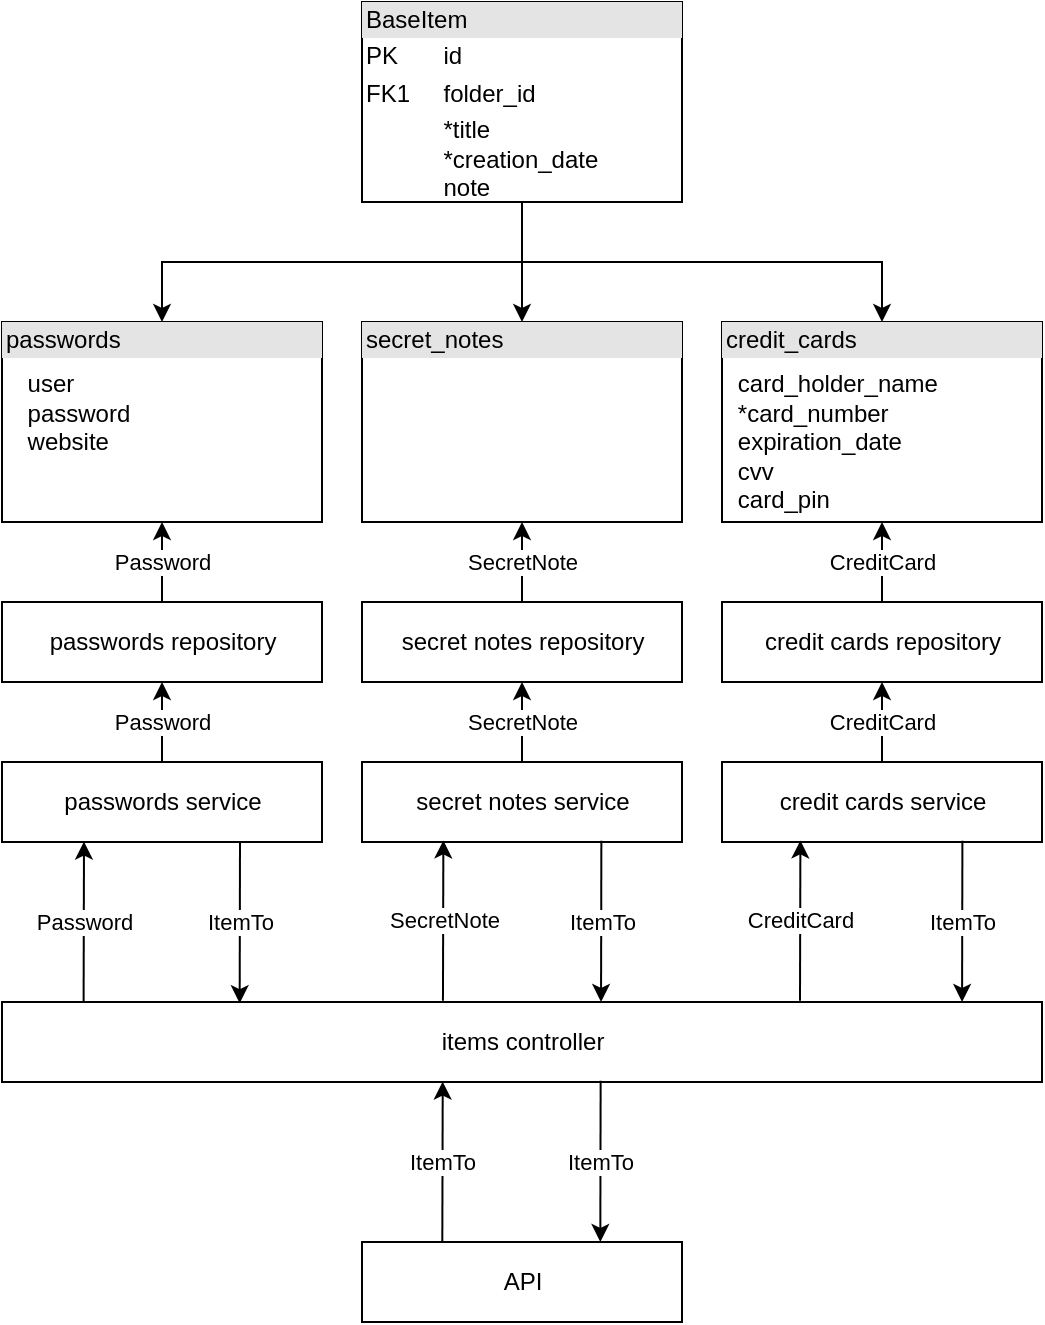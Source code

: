 <mxfile version="13.4.5" type="device"><diagram id="fDwRLxwS-jpXmdk56MHw" name="Page-1"><mxGraphModel dx="621" dy="1556" grid="1" gridSize="10" guides="1" tooltips="1" connect="1" arrows="1" fold="1" page="1" pageScale="1" pageWidth="850" pageHeight="1100" math="0" shadow="0"><root><mxCell id="0"/><mxCell id="1" parent="0"/><mxCell id="4MHLkdSHyroiTgNlJOFb-2" value="&lt;div style=&quot;box-sizing: border-box ; width: 100% ; background: #e4e4e4 ; padding: 2px&quot;&gt;passwords&lt;/div&gt;&lt;table style=&quot;width: 100% ; font-size: 1em&quot; cellpadding=&quot;2&quot; cellspacing=&quot;0&quot;&gt;&lt;tbody&gt;&lt;tr&gt;&lt;td&gt;&lt;/td&gt;&lt;td&gt;&lt;/td&gt;&lt;/tr&gt;&lt;tr&gt;&lt;td&gt;&lt;/td&gt;&lt;td&gt;user&lt;br&gt;password&lt;br&gt;website&lt;br&gt;&lt;/td&gt;&lt;/tr&gt;&lt;/tbody&gt;&lt;/table&gt;" style="verticalAlign=top;align=left;overflow=fill;html=1;" vertex="1" parent="1"><mxGeometry x="60" y="140" width="160" height="100" as="geometry"/></mxCell><mxCell id="4MHLkdSHyroiTgNlJOFb-3" value="&lt;div style=&quot;box-sizing: border-box ; width: 100% ; background: #e4e4e4 ; padding: 2px&quot;&gt;secret_notes&lt;/div&gt;" style="verticalAlign=top;align=left;overflow=fill;html=1;" vertex="1" parent="1"><mxGeometry x="240" y="140" width="160" height="100" as="geometry"/></mxCell><mxCell id="4MHLkdSHyroiTgNlJOFb-4" value="&lt;div style=&quot;box-sizing: border-box ; width: 100% ; background: #e4e4e4 ; padding: 2px&quot;&gt;credit_cards&lt;/div&gt;&lt;table style=&quot;width: 100% ; font-size: 1em&quot; cellpadding=&quot;2&quot; cellspacing=&quot;0&quot;&gt;&lt;tbody&gt;&lt;tr&gt;&lt;td&gt;&lt;/td&gt;&lt;td&gt;&lt;/td&gt;&lt;/tr&gt;&lt;tr&gt;&lt;td&gt;&lt;/td&gt;&lt;td&gt;card_holder_name&lt;br&gt;*card_number&lt;br&gt;expiration_date&lt;br&gt;cvv&lt;br&gt;card_pin&lt;br&gt;&lt;br&gt;&lt;/td&gt;&lt;/tr&gt;&lt;/tbody&gt;&lt;/table&gt;" style="verticalAlign=top;align=left;overflow=fill;html=1;" vertex="1" parent="1"><mxGeometry x="420" y="140" width="160" height="100" as="geometry"/></mxCell><mxCell id="4MHLkdSHyroiTgNlJOFb-6" style="edgeStyle=orthogonalEdgeStyle;rounded=0;orthogonalLoop=1;jettySize=auto;html=1;entryX=0.5;entryY=0;entryDx=0;entryDy=0;exitX=0.5;exitY=1;exitDx=0;exitDy=0;" edge="1" parent="1" source="4MHLkdSHyroiTgNlJOFb-5" target="4MHLkdSHyroiTgNlJOFb-2"><mxGeometry relative="1" as="geometry"><Array as="points"><mxPoint x="320" y="110"/><mxPoint x="140" y="110"/></Array></mxGeometry></mxCell><mxCell id="4MHLkdSHyroiTgNlJOFb-7" style="edgeStyle=orthogonalEdgeStyle;rounded=0;orthogonalLoop=1;jettySize=auto;html=1;exitX=0.5;exitY=1;exitDx=0;exitDy=0;entryX=0.5;entryY=0;entryDx=0;entryDy=0;" edge="1" parent="1" source="4MHLkdSHyroiTgNlJOFb-5" target="4MHLkdSHyroiTgNlJOFb-3"><mxGeometry relative="1" as="geometry"/></mxCell><mxCell id="4MHLkdSHyroiTgNlJOFb-8" style="edgeStyle=orthogonalEdgeStyle;rounded=0;orthogonalLoop=1;jettySize=auto;html=1;exitX=0.5;exitY=1;exitDx=0;exitDy=0;entryX=0.5;entryY=0;entryDx=0;entryDy=0;" edge="1" parent="1" source="4MHLkdSHyroiTgNlJOFb-5" target="4MHLkdSHyroiTgNlJOFb-4"><mxGeometry relative="1" as="geometry"><Array as="points"><mxPoint x="320" y="110"/><mxPoint x="500" y="110"/></Array></mxGeometry></mxCell><mxCell id="4MHLkdSHyroiTgNlJOFb-5" value="&lt;div style=&quot;box-sizing: border-box ; width: 100% ; background: #e4e4e4 ; padding: 2px&quot;&gt;BaseItem&lt;/div&gt;&lt;table style=&quot;width: 100% ; font-size: 1em&quot; cellpadding=&quot;2&quot; cellspacing=&quot;0&quot;&gt;&lt;tbody&gt;&lt;tr&gt;&lt;td&gt;PK&lt;/td&gt;&lt;td&gt;id&lt;/td&gt;&lt;/tr&gt;&lt;tr&gt;&lt;td&gt;FK1&lt;/td&gt;&lt;td&gt;folder_id&lt;/td&gt;&lt;/tr&gt;&lt;tr&gt;&lt;td&gt;&lt;/td&gt;&lt;td&gt;*title&lt;br&gt;*creation_date&lt;br&gt;note&lt;br&gt;&lt;/td&gt;&lt;/tr&gt;&lt;/tbody&gt;&lt;/table&gt;" style="verticalAlign=top;align=left;overflow=fill;html=1;" vertex="1" parent="1"><mxGeometry x="240" y="-20" width="160" height="100" as="geometry"/></mxCell><mxCell id="4MHLkdSHyroiTgNlJOFb-16" value="Password" style="edgeStyle=orthogonalEdgeStyle;rounded=0;orthogonalLoop=1;jettySize=auto;html=1;exitX=0.5;exitY=0;exitDx=0;exitDy=0;entryX=0.5;entryY=1;entryDx=0;entryDy=0;" edge="1" parent="1" source="4MHLkdSHyroiTgNlJOFb-13" target="4MHLkdSHyroiTgNlJOFb-2"><mxGeometry relative="1" as="geometry"/></mxCell><mxCell id="4MHLkdSHyroiTgNlJOFb-13" value="passwords repository" style="html=1;" vertex="1" parent="1"><mxGeometry x="60" y="280" width="160" height="40" as="geometry"/></mxCell><mxCell id="4MHLkdSHyroiTgNlJOFb-17" value="SecretNote" style="edgeStyle=orthogonalEdgeStyle;rounded=0;orthogonalLoop=1;jettySize=auto;html=1;exitX=0.5;exitY=0;exitDx=0;exitDy=0;entryX=0.5;entryY=1;entryDx=0;entryDy=0;" edge="1" parent="1" source="4MHLkdSHyroiTgNlJOFb-14" target="4MHLkdSHyroiTgNlJOFb-3"><mxGeometry relative="1" as="geometry"/></mxCell><mxCell id="4MHLkdSHyroiTgNlJOFb-14" value="secret notes repository" style="html=1;" vertex="1" parent="1"><mxGeometry x="240" y="280" width="160" height="40" as="geometry"/></mxCell><mxCell id="4MHLkdSHyroiTgNlJOFb-18" value="CreditCard" style="edgeStyle=orthogonalEdgeStyle;rounded=0;orthogonalLoop=1;jettySize=auto;html=1;exitX=0.5;exitY=0;exitDx=0;exitDy=0;entryX=0.5;entryY=1;entryDx=0;entryDy=0;" edge="1" parent="1" source="4MHLkdSHyroiTgNlJOFb-15" target="4MHLkdSHyroiTgNlJOFb-4"><mxGeometry relative="1" as="geometry"/></mxCell><mxCell id="4MHLkdSHyroiTgNlJOFb-15" value="credit cards repository" style="html=1;" vertex="1" parent="1"><mxGeometry x="420" y="280" width="160" height="40" as="geometry"/></mxCell><mxCell id="4MHLkdSHyroiTgNlJOFb-21" value="Password" style="edgeStyle=orthogonalEdgeStyle;rounded=0;orthogonalLoop=1;jettySize=auto;html=1;exitX=0.5;exitY=0;exitDx=0;exitDy=0;entryX=0.5;entryY=1;entryDx=0;entryDy=0;" edge="1" parent="1" source="4MHLkdSHyroiTgNlJOFb-19" target="4MHLkdSHyroiTgNlJOFb-13"><mxGeometry relative="1" as="geometry"/></mxCell><mxCell id="4MHLkdSHyroiTgNlJOFb-19" value="passwords service" style="html=1;" vertex="1" parent="1"><mxGeometry x="60" y="360" width="160" height="40" as="geometry"/></mxCell><mxCell id="4MHLkdSHyroiTgNlJOFb-23" value="SecretNote" style="edgeStyle=orthogonalEdgeStyle;rounded=0;orthogonalLoop=1;jettySize=auto;html=1;entryX=0.5;entryY=1;entryDx=0;entryDy=0;" edge="1" parent="1" source="4MHLkdSHyroiTgNlJOFb-22" target="4MHLkdSHyroiTgNlJOFb-14"><mxGeometry relative="1" as="geometry"/></mxCell><mxCell id="4MHLkdSHyroiTgNlJOFb-22" value="secret notes service" style="html=1;" vertex="1" parent="1"><mxGeometry x="240" y="360" width="160" height="40" as="geometry"/></mxCell><mxCell id="4MHLkdSHyroiTgNlJOFb-25" value="CreditCard" style="edgeStyle=orthogonalEdgeStyle;rounded=0;orthogonalLoop=1;jettySize=auto;html=1;entryX=0.5;entryY=1;entryDx=0;entryDy=0;" edge="1" parent="1" source="4MHLkdSHyroiTgNlJOFb-24" target="4MHLkdSHyroiTgNlJOFb-15"><mxGeometry relative="1" as="geometry"/></mxCell><mxCell id="4MHLkdSHyroiTgNlJOFb-24" value="credit cards service" style="html=1;" vertex="1" parent="1"><mxGeometry x="420" y="360" width="160" height="40" as="geometry"/></mxCell><mxCell id="4MHLkdSHyroiTgNlJOFb-26" value="items controller&lt;br&gt;" style="html=1;" vertex="1" parent="1"><mxGeometry x="60" y="480" width="520" height="40" as="geometry"/></mxCell><mxCell id="4MHLkdSHyroiTgNlJOFb-32" value="Password" style="endArrow=classic;html=1;exitX=0.115;exitY=0;exitDx=0;exitDy=0;exitPerimeter=0;entryX=0.375;entryY=0.995;entryDx=0;entryDy=0;entryPerimeter=0;" edge="1" parent="1"><mxGeometry width="50" height="50" relative="1" as="geometry"><mxPoint x="100.8" y="480" as="sourcePoint"/><mxPoint x="101" y="399.8" as="targetPoint"/></mxGeometry></mxCell><mxCell id="4MHLkdSHyroiTgNlJOFb-35" value="ItemTo" style="endArrow=classic;html=1;entryX=0.192;entryY=0.015;entryDx=0;entryDy=0;entryPerimeter=0;" edge="1" parent="1"><mxGeometry width="50" height="50" relative="1" as="geometry"><mxPoint x="179" y="400" as="sourcePoint"/><mxPoint x="178.84" y="480.6" as="targetPoint"/></mxGeometry></mxCell><mxCell id="4MHLkdSHyroiTgNlJOFb-36" value="SecretNote" style="endArrow=classic;html=1;exitX=0.115;exitY=0;exitDx=0;exitDy=0;exitPerimeter=0;entryX=0.375;entryY=0.995;entryDx=0;entryDy=0;entryPerimeter=0;" edge="1" parent="1"><mxGeometry width="50" height="50" relative="1" as="geometry"><mxPoint x="280.48" y="479.4" as="sourcePoint"/><mxPoint x="280.68" y="399.2" as="targetPoint"/></mxGeometry></mxCell><mxCell id="4MHLkdSHyroiTgNlJOFb-37" value="ItemTo" style="endArrow=classic;html=1;entryX=0.192;entryY=0.015;entryDx=0;entryDy=0;entryPerimeter=0;" edge="1" parent="1"><mxGeometry width="50" height="50" relative="1" as="geometry"><mxPoint x="359.68" y="399.4" as="sourcePoint"/><mxPoint x="359.52" y="480.0" as="targetPoint"/></mxGeometry></mxCell><mxCell id="4MHLkdSHyroiTgNlJOFb-38" value="CreditCard" style="endArrow=classic;html=1;exitX=0.115;exitY=0;exitDx=0;exitDy=0;exitPerimeter=0;entryX=0.375;entryY=0.995;entryDx=0;entryDy=0;entryPerimeter=0;" edge="1" parent="1"><mxGeometry width="50" height="50" relative="1" as="geometry"><mxPoint x="459" y="479.4" as="sourcePoint"/><mxPoint x="459.2" y="399.2" as="targetPoint"/></mxGeometry></mxCell><mxCell id="4MHLkdSHyroiTgNlJOFb-39" value="ItemTo" style="endArrow=classic;html=1;entryX=0.192;entryY=0.015;entryDx=0;entryDy=0;entryPerimeter=0;" edge="1" parent="1"><mxGeometry width="50" height="50" relative="1" as="geometry"><mxPoint x="540.2" y="399.4" as="sourcePoint"/><mxPoint x="540.04" y="480" as="targetPoint"/></mxGeometry></mxCell><mxCell id="4MHLkdSHyroiTgNlJOFb-40" value="API" style="html=1;" vertex="1" parent="1"><mxGeometry x="240" y="600" width="160" height="40" as="geometry"/></mxCell><mxCell id="4MHLkdSHyroiTgNlJOFb-41" value="ItemTo" style="endArrow=classic;html=1;exitX=0.115;exitY=0;exitDx=0;exitDy=0;exitPerimeter=0;entryX=0.375;entryY=0.995;entryDx=0;entryDy=0;entryPerimeter=0;" edge="1" parent="1"><mxGeometry width="50" height="50" relative="1" as="geometry"><mxPoint x="280.16" y="600" as="sourcePoint"/><mxPoint x="280.36" y="519.8" as="targetPoint"/></mxGeometry></mxCell><mxCell id="4MHLkdSHyroiTgNlJOFb-42" value="ItemTo" style="endArrow=classic;html=1;entryX=0.192;entryY=0.015;entryDx=0;entryDy=0;entryPerimeter=0;" edge="1" parent="1"><mxGeometry width="50" height="50" relative="1" as="geometry"><mxPoint x="359.32" y="519.4" as="sourcePoint"/><mxPoint x="359.16" y="600.0" as="targetPoint"/></mxGeometry></mxCell></root></mxGraphModel></diagram></mxfile>